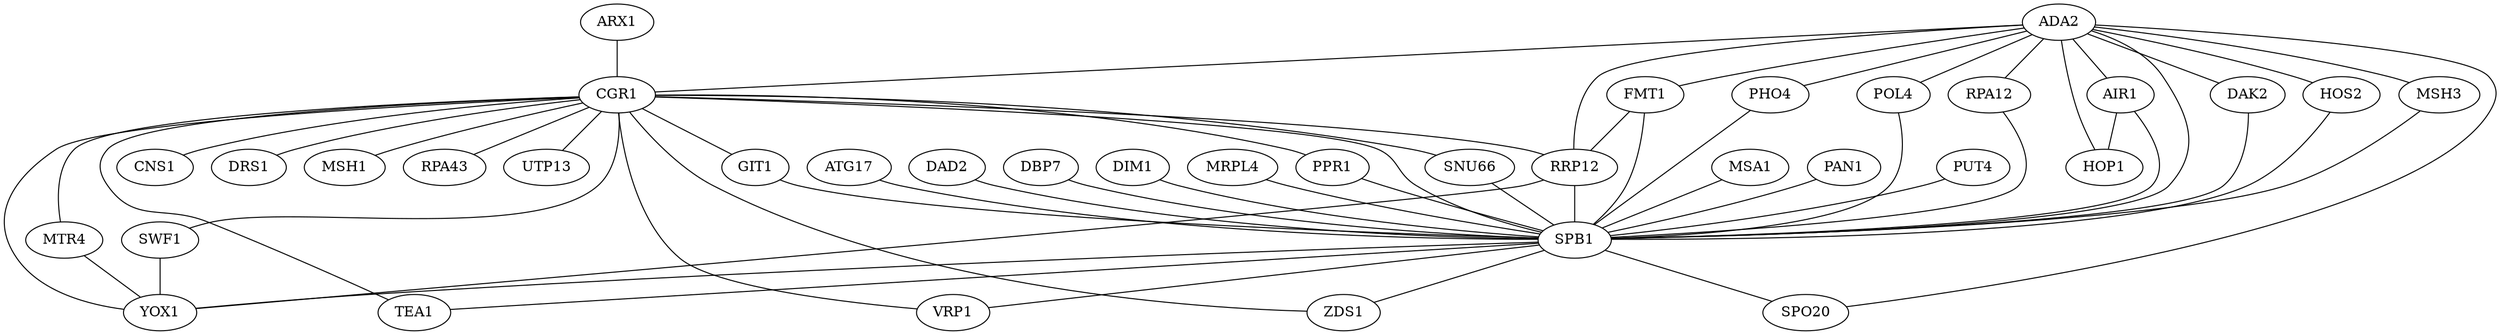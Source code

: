 graph t_static30{

ADA2--AIR1;
ADA2--CGR1;
ADA2--DAK2;
ADA2--FMT1;
ADA2--HOP1;
ADA2--HOS2;
ADA2--MSH3;
ADA2--PHO4;
ADA2--POL4;
ADA2--RPA12;
ADA2--RRP12;
ADA2--SPB1;
ADA2--SPO20;
AIR1--HOP1;
AIR1--SPB1;
ARX1--CGR1;
ATG17--SPB1;
CGR1--CNS1;
CGR1--DRS1;
CGR1--GIT1;
CGR1--MSH1;
CGR1--MTR4;
CGR1--PPR1;
CGR1--RPA43;
CGR1--RRP12;
CGR1--SNU66;
CGR1--SPB1;
CGR1--SWF1;
CGR1--TEA1;
CGR1--UTP13;
CGR1--VRP1;
CGR1--YOX1;
CGR1--ZDS1;
DAD2--SPB1;
DAK2--SPB1;
DBP7--SPB1;
DIM1--SPB1;
FMT1--RRP12;
FMT1--SPB1;
GIT1--SPB1;
HOS2--SPB1;
MRPL4--SPB1;
MSA1--SPB1;
MSH3--SPB1;
MTR4--YOX1;
PAN1--SPB1;
PHO4--SPB1;
POL4--SPB1;
PPR1--SPB1;
PUT4--SPB1;
RPA12--SPB1;
RRP12--SPB1;
RRP12--YOX1;
SNU66--SPB1;
SPB1--SPO20;
SPB1--TEA1;
SPB1--VRP1;
SPB1--YOX1;
SPB1--ZDS1;
SWF1--YOX1;}



























































































